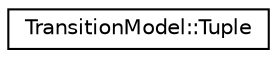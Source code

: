 digraph "Graphical Class Hierarchy"
{
  edge [fontname="Helvetica",fontsize="10",labelfontname="Helvetica",labelfontsize="10"];
  node [fontname="Helvetica",fontsize="10",shape=record];
  rankdir="LR";
  Node0 [label="TransitionModel::Tuple",height=0.2,width=0.4,color="black", fillcolor="white", style="filled",URL="$structkaldi_1_1TransitionModel_1_1Tuple.html"];
}
